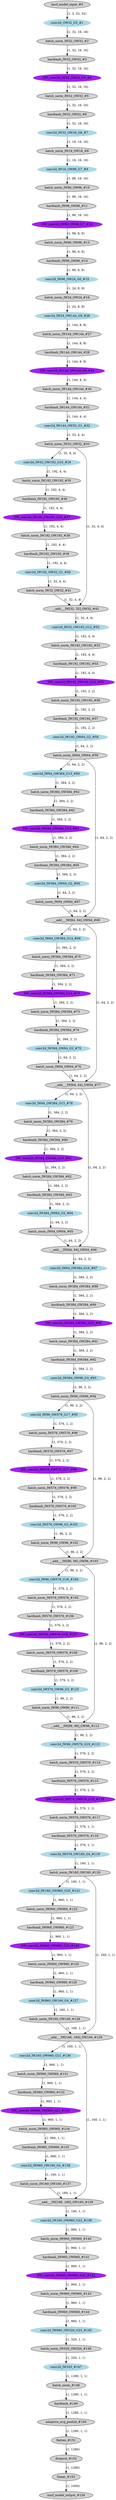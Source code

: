 strict digraph  {
"0 /nncf_model_input_0" [id=0, label="nncf_model_input_#0", style=filled, type=nncf_model_input];
"1 MobileNetV2/Sequential[features]/ConvBNActivation[0]/NNCFConv2d[0]/conv2d_0" [color=lightblue, id=1, label="conv2d_OW32_G5_#1", style=filled, type=conv2d];
"2 MobileNetV2/Sequential[features]/ConvBNActivation[0]/NNCFBatchNorm[1]/batch_norm_0" [id=2, label="batch_norm_IW32_OW32_#2", style=filled, type=batch_norm];
"3 MobileNetV2/Sequential[features]/ConvBNActivation[0]/ReLU6[2]/hardtanh_0" [id=3, label="hardtanh_IW32_OW32_#3", style=filled, type=hardtanh];
"4 MobileNetV2/Sequential[features]/InvertedResidual[1]/Sequential[conv]/ConvBNActivation[0]/NNCFConv2d[0]/conv2d_0" [color=purple, id=4, label="DW_conv2d_IW32_OW32_G5_#4", style=filled, type=conv2d];
"5 MobileNetV2/Sequential[features]/InvertedResidual[1]/Sequential[conv]/ConvBNActivation[0]/NNCFBatchNorm[1]/batch_norm_0" [id=5, label="batch_norm_IW32_OW32_#5", style=filled, type=batch_norm];
"6 MobileNetV2/Sequential[features]/InvertedResidual[1]/Sequential[conv]/ConvBNActivation[0]/ReLU6[2]/hardtanh_0" [id=6, label="hardtanh_IW32_OW32_#6", style=filled, type=hardtanh];
"7 MobileNetV2/Sequential[features]/InvertedResidual[1]/Sequential[conv]/NNCFConv2d[1]/conv2d_0" [color=lightblue, id=7, label="conv2d_IW32_OW16_G6_#7", style=filled, type=conv2d];
"8 MobileNetV2/Sequential[features]/InvertedResidual[1]/Sequential[conv]/NNCFBatchNorm[2]/batch_norm_0" [id=8, label="batch_norm_IW16_OW16_#8", style=filled, type=batch_norm];
"9 MobileNetV2/Sequential[features]/InvertedResidual[2]/Sequential[conv]/ConvBNActivation[0]/NNCFConv2d[0]/conv2d_0" [color=lightblue, id=9, label="conv2d_IW16_OW96_G7_#9", style=filled, type=conv2d];
"10 MobileNetV2/Sequential[features]/InvertedResidual[2]/Sequential[conv]/ConvBNActivation[0]/NNCFBatchNorm[1]/batch_norm_0" [id=10, label="batch_norm_IW96_OW96_#10", style=filled, type=batch_norm];
"11 MobileNetV2/Sequential[features]/InvertedResidual[2]/Sequential[conv]/ConvBNActivation[0]/ReLU6[2]/hardtanh_0" [id=11, label="hardtanh_IW96_OW96_#11", style=filled, type=hardtanh];
"12 MobileNetV2/Sequential[features]/InvertedResidual[2]/Sequential[conv]/ConvBNActivation[1]/NNCFConv2d[0]/conv2d_0" [color=purple, id=12, label="DW_conv2d_IW96_OW96_G7_#12", style=filled, type=conv2d];
"13 MobileNetV2/Sequential[features]/InvertedResidual[2]/Sequential[conv]/ConvBNActivation[1]/NNCFBatchNorm[1]/batch_norm_0" [id=13, label="batch_norm_IW96_OW96_#13", style=filled, type=batch_norm];
"14 MobileNetV2/Sequential[features]/InvertedResidual[2]/Sequential[conv]/ConvBNActivation[1]/ReLU6[2]/hardtanh_0" [id=14, label="hardtanh_IW96_OW96_#14", style=filled, type=hardtanh];
"15 MobileNetV2/Sequential[features]/InvertedResidual[2]/Sequential[conv]/NNCFConv2d[2]/conv2d_0" [color=lightblue, id=15, label="conv2d_IW96_OW24_G0_#15", style=filled, type=conv2d];
"16 MobileNetV2/Sequential[features]/InvertedResidual[2]/Sequential[conv]/NNCFBatchNorm[3]/batch_norm_0" [id=16, label="batch_norm_IW24_OW24_#16", style=filled, type=batch_norm];
"17 MobileNetV2/Sequential[features]/InvertedResidual[4]/Sequential[conv]/ConvBNActivation[0]/NNCFConv2d[0]/conv2d_0" [color=lightblue, id=17, label="conv2d_IW24_OW144_G9_#26", style=filled, type=conv2d];
"18 MobileNetV2/Sequential[features]/InvertedResidual[4]/Sequential[conv]/ConvBNActivation[0]/NNCFBatchNorm[1]/batch_norm_0" [id=18, label="batch_norm_IW144_OW144_#27", style=filled, type=batch_norm];
"19 MobileNetV2/Sequential[features]/InvertedResidual[4]/Sequential[conv]/ConvBNActivation[0]/ReLU6[2]/hardtanh_0" [id=19, label="hardtanh_IW144_OW144_#28", style=filled, type=hardtanh];
"20 MobileNetV2/Sequential[features]/InvertedResidual[4]/Sequential[conv]/ConvBNActivation[1]/NNCFConv2d[0]/conv2d_0" [color=purple, id=20, label="DW_conv2d_IW144_OW144_G9_#29", style=filled, type=conv2d];
"21 MobileNetV2/Sequential[features]/InvertedResidual[4]/Sequential[conv]/ConvBNActivation[1]/NNCFBatchNorm[1]/batch_norm_0" [id=21, label="batch_norm_IW144_OW144_#30", style=filled, type=batch_norm];
"22 MobileNetV2/Sequential[features]/InvertedResidual[4]/Sequential[conv]/ConvBNActivation[1]/ReLU6[2]/hardtanh_0" [id=22, label="hardtanh_IW144_OW144_#31", style=filled, type=hardtanh];
"23 MobileNetV2/Sequential[features]/InvertedResidual[4]/Sequential[conv]/NNCFConv2d[2]/conv2d_0" [color=lightblue, id=23, label="conv2d_IW144_OW32_G1_#32", style=filled, type=conv2d];
"24 MobileNetV2/Sequential[features]/InvertedResidual[4]/Sequential[conv]/NNCFBatchNorm[3]/batch_norm_0" [id=24, label="batch_norm_IW32_OW32_#33", style=filled, type=batch_norm];
"25 MobileNetV2/Sequential[features]/InvertedResidual[5]/Sequential[conv]/ConvBNActivation[0]/NNCFConv2d[0]/conv2d_0" [color=lightblue, id=25, label="conv2d_IW32_OW192_G10_#34", style=filled, type=conv2d];
"26 MobileNetV2/Sequential[features]/InvertedResidual[5]/Sequential[conv]/ConvBNActivation[0]/NNCFBatchNorm[1]/batch_norm_0" [id=26, label="batch_norm_IW192_OW192_#35", style=filled, type=batch_norm];
"27 MobileNetV2/Sequential[features]/InvertedResidual[5]/Sequential[conv]/ConvBNActivation[0]/ReLU6[2]/hardtanh_0" [id=27, label="hardtanh_IW192_OW192_#36", style=filled, type=hardtanh];
"28 MobileNetV2/Sequential[features]/InvertedResidual[5]/Sequential[conv]/ConvBNActivation[1]/NNCFConv2d[0]/conv2d_0" [color=purple, id=28, label="DW_conv2d_IW192_OW192_G10_#37", style=filled, type=conv2d];
"29 MobileNetV2/Sequential[features]/InvertedResidual[5]/Sequential[conv]/ConvBNActivation[1]/NNCFBatchNorm[1]/batch_norm_0" [id=29, label="batch_norm_IW192_OW192_#38", style=filled, type=batch_norm];
"30 MobileNetV2/Sequential[features]/InvertedResidual[5]/Sequential[conv]/ConvBNActivation[1]/ReLU6[2]/hardtanh_0" [id=30, label="hardtanh_IW192_OW192_#39", style=filled, type=hardtanh];
"31 MobileNetV2/Sequential[features]/InvertedResidual[5]/Sequential[conv]/NNCFConv2d[2]/conv2d_0" [color=lightblue, id=31, label="conv2d_IW192_OW32_G1_#40", style=filled, type=conv2d];
"32 MobileNetV2/Sequential[features]/InvertedResidual[5]/Sequential[conv]/NNCFBatchNorm[3]/batch_norm_0" [id=32, label="batch_norm_IW32_OW32_#41", style=filled, type=batch_norm];
"33 MobileNetV2/Sequential[features]/InvertedResidual[5]/__add___0" [id=33, label="__add___IW[32, 32]_OW32_#42", style=filled, type=__add__];
"34 MobileNetV2/Sequential[features]/InvertedResidual[7]/Sequential[conv]/ConvBNActivation[0]/NNCFConv2d[0]/conv2d_0" [color=lightblue, id=34, label="conv2d_IW32_OW192_G12_#52", style=filled, type=conv2d];
"35 MobileNetV2/Sequential[features]/InvertedResidual[7]/Sequential[conv]/ConvBNActivation[0]/NNCFBatchNorm[1]/batch_norm_0" [id=35, label="batch_norm_IW192_OW192_#53", style=filled, type=batch_norm];
"36 MobileNetV2/Sequential[features]/InvertedResidual[7]/Sequential[conv]/ConvBNActivation[0]/ReLU6[2]/hardtanh_0" [id=36, label="hardtanh_IW192_OW192_#54", style=filled, type=hardtanh];
"37 MobileNetV2/Sequential[features]/InvertedResidual[7]/Sequential[conv]/ConvBNActivation[1]/NNCFConv2d[0]/conv2d_0" [color=purple, id=37, label="DW_conv2d_IW192_OW192_G12_#55", style=filled, type=conv2d];
"38 MobileNetV2/Sequential[features]/InvertedResidual[7]/Sequential[conv]/ConvBNActivation[1]/NNCFBatchNorm[1]/batch_norm_0" [id=38, label="batch_norm_IW192_OW192_#56", style=filled, type=batch_norm];
"39 MobileNetV2/Sequential[features]/InvertedResidual[7]/Sequential[conv]/ConvBNActivation[1]/ReLU6[2]/hardtanh_0" [id=39, label="hardtanh_IW192_OW192_#57", style=filled, type=hardtanh];
"40 MobileNetV2/Sequential[features]/InvertedResidual[7]/Sequential[conv]/NNCFConv2d[2]/conv2d_0" [color=lightblue, id=40, label="conv2d_IW192_OW64_G2_#58", style=filled, type=conv2d];
"41 MobileNetV2/Sequential[features]/InvertedResidual[7]/Sequential[conv]/NNCFBatchNorm[3]/batch_norm_0" [id=41, label="batch_norm_IW64_OW64_#59", style=filled, type=batch_norm];
"42 MobileNetV2/Sequential[features]/InvertedResidual[8]/Sequential[conv]/ConvBNActivation[0]/NNCFConv2d[0]/conv2d_0" [color=lightblue, id=42, label="conv2d_IW64_OW384_G13_#60", style=filled, type=conv2d];
"43 MobileNetV2/Sequential[features]/InvertedResidual[8]/Sequential[conv]/ConvBNActivation[0]/NNCFBatchNorm[1]/batch_norm_0" [id=43, label="batch_norm_IW384_OW384_#61", style=filled, type=batch_norm];
"44 MobileNetV2/Sequential[features]/InvertedResidual[8]/Sequential[conv]/ConvBNActivation[0]/ReLU6[2]/hardtanh_0" [id=44, label="hardtanh_IW384_OW384_#62", style=filled, type=hardtanh];
"45 MobileNetV2/Sequential[features]/InvertedResidual[8]/Sequential[conv]/ConvBNActivation[1]/NNCFConv2d[0]/conv2d_0" [color=purple, id=45, label="DW_conv2d_IW384_OW384_G13_#63", style=filled, type=conv2d];
"46 MobileNetV2/Sequential[features]/InvertedResidual[8]/Sequential[conv]/ConvBNActivation[1]/NNCFBatchNorm[1]/batch_norm_0" [id=46, label="batch_norm_IW384_OW384_#64", style=filled, type=batch_norm];
"47 MobileNetV2/Sequential[features]/InvertedResidual[8]/Sequential[conv]/ConvBNActivation[1]/ReLU6[2]/hardtanh_0" [id=47, label="hardtanh_IW384_OW384_#65", style=filled, type=hardtanh];
"48 MobileNetV2/Sequential[features]/InvertedResidual[8]/Sequential[conv]/NNCFConv2d[2]/conv2d_0" [color=lightblue, id=48, label="conv2d_IW384_OW64_G2_#66", style=filled, type=conv2d];
"49 MobileNetV2/Sequential[features]/InvertedResidual[8]/Sequential[conv]/NNCFBatchNorm[3]/batch_norm_0" [id=49, label="batch_norm_IW64_OW64_#67", style=filled, type=batch_norm];
"50 MobileNetV2/Sequential[features]/InvertedResidual[8]/__add___0" [id=50, label="__add___IW[64, 64]_OW64_#68", style=filled, type=__add__];
"51 MobileNetV2/Sequential[features]/InvertedResidual[9]/Sequential[conv]/ConvBNActivation[0]/NNCFConv2d[0]/conv2d_0" [color=lightblue, id=51, label="conv2d_IW64_OW384_G14_#69", style=filled, type=conv2d];
"52 MobileNetV2/Sequential[features]/InvertedResidual[9]/Sequential[conv]/ConvBNActivation[0]/NNCFBatchNorm[1]/batch_norm_0" [id=52, label="batch_norm_IW384_OW384_#70", style=filled, type=batch_norm];
"53 MobileNetV2/Sequential[features]/InvertedResidual[9]/Sequential[conv]/ConvBNActivation[0]/ReLU6[2]/hardtanh_0" [id=53, label="hardtanh_IW384_OW384_#71", style=filled, type=hardtanh];
"54 MobileNetV2/Sequential[features]/InvertedResidual[9]/Sequential[conv]/ConvBNActivation[1]/NNCFConv2d[0]/conv2d_0" [color=purple, id=54, label="DW_conv2d_IW384_OW384_G14_#72", style=filled, type=conv2d];
"55 MobileNetV2/Sequential[features]/InvertedResidual[9]/Sequential[conv]/ConvBNActivation[1]/NNCFBatchNorm[1]/batch_norm_0" [id=55, label="batch_norm_IW384_OW384_#73", style=filled, type=batch_norm];
"56 MobileNetV2/Sequential[features]/InvertedResidual[9]/Sequential[conv]/ConvBNActivation[1]/ReLU6[2]/hardtanh_0" [id=56, label="hardtanh_IW384_OW384_#74", style=filled, type=hardtanh];
"57 MobileNetV2/Sequential[features]/InvertedResidual[9]/Sequential[conv]/NNCFConv2d[2]/conv2d_0" [color=lightblue, id=57, label="conv2d_IW384_OW64_G2_#75", style=filled, type=conv2d];
"58 MobileNetV2/Sequential[features]/InvertedResidual[9]/Sequential[conv]/NNCFBatchNorm[3]/batch_norm_0" [id=58, label="batch_norm_IW64_OW64_#76", style=filled, type=batch_norm];
"59 MobileNetV2/Sequential[features]/InvertedResidual[9]/__add___0" [id=59, label="__add___IW[64, 64]_OW64_#77", style=filled, type=__add__];
"60 MobileNetV2/Sequential[features]/InvertedResidual[10]/Sequential[conv]/ConvBNActivation[0]/NNCFConv2d[0]/conv2d_0" [color=lightblue, id=60, label="conv2d_IW64_OW384_G15_#78", style=filled, type=conv2d];
"61 MobileNetV2/Sequential[features]/InvertedResidual[10]/Sequential[conv]/ConvBNActivation[0]/NNCFBatchNorm[1]/batch_norm_0" [id=61, label="batch_norm_IW384_OW384_#79", style=filled, type=batch_norm];
"62 MobileNetV2/Sequential[features]/InvertedResidual[10]/Sequential[conv]/ConvBNActivation[0]/ReLU6[2]/hardtanh_0" [id=62, label="hardtanh_IW384_OW384_#80", style=filled, type=hardtanh];
"63 MobileNetV2/Sequential[features]/InvertedResidual[10]/Sequential[conv]/ConvBNActivation[1]/NNCFConv2d[0]/conv2d_0" [color=purple, id=63, label="DW_conv2d_IW384_OW384_G15_#81", style=filled, type=conv2d];
"64 MobileNetV2/Sequential[features]/InvertedResidual[10]/Sequential[conv]/ConvBNActivation[1]/NNCFBatchNorm[1]/batch_norm_0" [id=64, label="batch_norm_IW384_OW384_#82", style=filled, type=batch_norm];
"65 MobileNetV2/Sequential[features]/InvertedResidual[10]/Sequential[conv]/ConvBNActivation[1]/ReLU6[2]/hardtanh_0" [id=65, label="hardtanh_IW384_OW384_#83", style=filled, type=hardtanh];
"66 MobileNetV2/Sequential[features]/InvertedResidual[10]/Sequential[conv]/NNCFConv2d[2]/conv2d_0" [color=lightblue, id=66, label="conv2d_IW384_OW64_G2_#84", style=filled, type=conv2d];
"67 MobileNetV2/Sequential[features]/InvertedResidual[10]/Sequential[conv]/NNCFBatchNorm[3]/batch_norm_0" [id=67, label="batch_norm_IW64_OW64_#85", style=filled, type=batch_norm];
"68 MobileNetV2/Sequential[features]/InvertedResidual[10]/__add___0" [id=68, label="__add___IW[64, 64]_OW64_#86", style=filled, type=__add__];
"69 MobileNetV2/Sequential[features]/InvertedResidual[11]/Sequential[conv]/ConvBNActivation[0]/NNCFConv2d[0]/conv2d_0" [color=lightblue, id=69, label="conv2d_IW64_OW384_G16_#87", style=filled, type=conv2d];
"70 MobileNetV2/Sequential[features]/InvertedResidual[11]/Sequential[conv]/ConvBNActivation[0]/NNCFBatchNorm[1]/batch_norm_0" [id=70, label="batch_norm_IW384_OW384_#88", style=filled, type=batch_norm];
"71 MobileNetV2/Sequential[features]/InvertedResidual[11]/Sequential[conv]/ConvBNActivation[0]/ReLU6[2]/hardtanh_0" [id=71, label="hardtanh_IW384_OW384_#89", style=filled, type=hardtanh];
"72 MobileNetV2/Sequential[features]/InvertedResidual[11]/Sequential[conv]/ConvBNActivation[1]/NNCFConv2d[0]/conv2d_0" [color=purple, id=72, label="DW_conv2d_IW384_OW384_G16_#90", style=filled, type=conv2d];
"73 MobileNetV2/Sequential[features]/InvertedResidual[11]/Sequential[conv]/ConvBNActivation[1]/NNCFBatchNorm[1]/batch_norm_0" [id=73, label="batch_norm_IW384_OW384_#91", style=filled, type=batch_norm];
"74 MobileNetV2/Sequential[features]/InvertedResidual[11]/Sequential[conv]/ConvBNActivation[1]/ReLU6[2]/hardtanh_0" [id=74, label="hardtanh_IW384_OW384_#92", style=filled, type=hardtanh];
"75 MobileNetV2/Sequential[features]/InvertedResidual[11]/Sequential[conv]/NNCFConv2d[2]/conv2d_0" [color=lightblue, id=75, label="conv2d_IW384_OW96_G3_#93", style=filled, type=conv2d];
"76 MobileNetV2/Sequential[features]/InvertedResidual[11]/Sequential[conv]/NNCFBatchNorm[3]/batch_norm_0" [id=76, label="batch_norm_IW96_OW96_#94", style=filled, type=batch_norm];
"77 MobileNetV2/Sequential[features]/InvertedResidual[12]/Sequential[conv]/ConvBNActivation[0]/NNCFConv2d[0]/conv2d_0" [color=lightblue, id=77, label="conv2d_IW96_OW576_G17_#95", style=filled, type=conv2d];
"78 MobileNetV2/Sequential[features]/InvertedResidual[12]/Sequential[conv]/ConvBNActivation[0]/NNCFBatchNorm[1]/batch_norm_0" [id=78, label="batch_norm_IW576_OW576_#96", style=filled, type=batch_norm];
"79 MobileNetV2/Sequential[features]/InvertedResidual[12]/Sequential[conv]/ConvBNActivation[0]/ReLU6[2]/hardtanh_0" [id=79, label="hardtanh_IW576_OW576_#97", style=filled, type=hardtanh];
"80 MobileNetV2/Sequential[features]/InvertedResidual[12]/Sequential[conv]/ConvBNActivation[1]/NNCFConv2d[0]/conv2d_0" [color=purple, id=80, label="DW_conv2d_IW576_OW576_G17_#98", style=filled, type=conv2d];
"81 MobileNetV2/Sequential[features]/InvertedResidual[12]/Sequential[conv]/ConvBNActivation[1]/NNCFBatchNorm[1]/batch_norm_0" [id=81, label="batch_norm_IW576_OW576_#99", style=filled, type=batch_norm];
"82 MobileNetV2/Sequential[features]/InvertedResidual[12]/Sequential[conv]/ConvBNActivation[1]/ReLU6[2]/hardtanh_0" [id=82, label="hardtanh_IW576_OW576_#100", style=filled, type=hardtanh];
"83 MobileNetV2/Sequential[features]/InvertedResidual[12]/Sequential[conv]/NNCFConv2d[2]/conv2d_0" [color=lightblue, id=83, label="conv2d_IW576_OW96_G3_#101", style=filled, type=conv2d];
"84 MobileNetV2/Sequential[features]/InvertedResidual[12]/Sequential[conv]/NNCFBatchNorm[3]/batch_norm_0" [id=84, label="batch_norm_IW96_OW96_#102", style=filled, type=batch_norm];
"85 MobileNetV2/Sequential[features]/InvertedResidual[12]/__add___0" [id=85, label="__add___IW[96, 96]_OW96_#103", style=filled, type=__add__];
"86 MobileNetV2/Sequential[features]/InvertedResidual[13]/Sequential[conv]/ConvBNActivation[0]/NNCFConv2d[0]/conv2d_0" [color=lightblue, id=86, label="conv2d_IW96_OW576_G18_#104", style=filled, type=conv2d];
"87 MobileNetV2/Sequential[features]/InvertedResidual[13]/Sequential[conv]/ConvBNActivation[0]/NNCFBatchNorm[1]/batch_norm_0" [id=87, label="batch_norm_IW576_OW576_#105", style=filled, type=batch_norm];
"88 MobileNetV2/Sequential[features]/InvertedResidual[13]/Sequential[conv]/ConvBNActivation[0]/ReLU6[2]/hardtanh_0" [id=88, label="hardtanh_IW576_OW576_#106", style=filled, type=hardtanh];
"89 MobileNetV2/Sequential[features]/InvertedResidual[13]/Sequential[conv]/ConvBNActivation[1]/NNCFConv2d[0]/conv2d_0" [color=purple, id=89, label="DW_conv2d_IW576_OW576_G18_#107", style=filled, type=conv2d];
"90 MobileNetV2/Sequential[features]/InvertedResidual[13]/Sequential[conv]/ConvBNActivation[1]/NNCFBatchNorm[1]/batch_norm_0" [id=90, label="batch_norm_IW576_OW576_#108", style=filled, type=batch_norm];
"91 MobileNetV2/Sequential[features]/InvertedResidual[13]/Sequential[conv]/ConvBNActivation[1]/ReLU6[2]/hardtanh_0" [id=91, label="hardtanh_IW576_OW576_#109", style=filled, type=hardtanh];
"92 MobileNetV2/Sequential[features]/InvertedResidual[13]/Sequential[conv]/NNCFConv2d[2]/conv2d_0" [color=lightblue, id=92, label="conv2d_IW576_OW96_G3_#110", style=filled, type=conv2d];
"93 MobileNetV2/Sequential[features]/InvertedResidual[13]/Sequential[conv]/NNCFBatchNorm[3]/batch_norm_0" [id=93, label="batch_norm_IW96_OW96_#111", style=filled, type=batch_norm];
"94 MobileNetV2/Sequential[features]/InvertedResidual[13]/__add___0" [id=94, label="__add___IW[96, 96]_OW96_#112", style=filled, type=__add__];
"95 MobileNetV2/Sequential[features]/InvertedResidual[14]/Sequential[conv]/ConvBNActivation[0]/NNCFConv2d[0]/conv2d_0" [color=lightblue, id=95, label="conv2d_IW96_OW576_G19_#113", style=filled, type=conv2d];
"96 MobileNetV2/Sequential[features]/InvertedResidual[14]/Sequential[conv]/ConvBNActivation[0]/NNCFBatchNorm[1]/batch_norm_0" [id=96, label="batch_norm_IW576_OW576_#114", style=filled, type=batch_norm];
"97 MobileNetV2/Sequential[features]/InvertedResidual[14]/Sequential[conv]/ConvBNActivation[0]/ReLU6[2]/hardtanh_0" [id=97, label="hardtanh_IW576_OW576_#115", style=filled, type=hardtanh];
"98 MobileNetV2/Sequential[features]/InvertedResidual[14]/Sequential[conv]/ConvBNActivation[1]/NNCFConv2d[0]/conv2d_0" [color=purple, id=98, label="DW_conv2d_IW576_OW576_G19_#116", style=filled, type=conv2d];
"99 MobileNetV2/Sequential[features]/InvertedResidual[14]/Sequential[conv]/ConvBNActivation[1]/NNCFBatchNorm[1]/batch_norm_0" [id=99, label="batch_norm_IW576_OW576_#117", style=filled, type=batch_norm];
"100 MobileNetV2/Sequential[features]/InvertedResidual[14]/Sequential[conv]/ConvBNActivation[1]/ReLU6[2]/hardtanh_0" [id=100, label="hardtanh_IW576_OW576_#118", style=filled, type=hardtanh];
"101 MobileNetV2/Sequential[features]/InvertedResidual[14]/Sequential[conv]/NNCFConv2d[2]/conv2d_0" [color=lightblue, id=101, label="conv2d_IW576_OW160_G4_#119", style=filled, type=conv2d];
"102 MobileNetV2/Sequential[features]/InvertedResidual[14]/Sequential[conv]/NNCFBatchNorm[3]/batch_norm_0" [id=102, label="batch_norm_IW160_OW160_#120", style=filled, type=batch_norm];
"103 MobileNetV2/Sequential[features]/InvertedResidual[15]/Sequential[conv]/ConvBNActivation[0]/NNCFConv2d[0]/conv2d_0" [color=lightblue, id=103, label="conv2d_IW160_OW960_G20_#121", style=filled, type=conv2d];
"104 MobileNetV2/Sequential[features]/InvertedResidual[15]/Sequential[conv]/ConvBNActivation[0]/NNCFBatchNorm[1]/batch_norm_0" [id=104, label="batch_norm_IW960_OW960_#122", style=filled, type=batch_norm];
"105 MobileNetV2/Sequential[features]/InvertedResidual[15]/Sequential[conv]/ConvBNActivation[0]/ReLU6[2]/hardtanh_0" [id=105, label="hardtanh_IW960_OW960_#123", style=filled, type=hardtanh];
"106 MobileNetV2/Sequential[features]/InvertedResidual[15]/Sequential[conv]/ConvBNActivation[1]/NNCFConv2d[0]/conv2d_0" [color=purple, id=106, label="DW_conv2d_IW960_OW960_G20_#124", style=filled, type=conv2d];
"107 MobileNetV2/Sequential[features]/InvertedResidual[15]/Sequential[conv]/ConvBNActivation[1]/NNCFBatchNorm[1]/batch_norm_0" [id=107, label="batch_norm_IW960_OW960_#125", style=filled, type=batch_norm];
"108 MobileNetV2/Sequential[features]/InvertedResidual[15]/Sequential[conv]/ConvBNActivation[1]/ReLU6[2]/hardtanh_0" [id=108, label="hardtanh_IW960_OW960_#126", style=filled, type=hardtanh];
"109 MobileNetV2/Sequential[features]/InvertedResidual[15]/Sequential[conv]/NNCFConv2d[2]/conv2d_0" [color=lightblue, id=109, label="conv2d_IW960_OW160_G4_#127", style=filled, type=conv2d];
"110 MobileNetV2/Sequential[features]/InvertedResidual[15]/Sequential[conv]/NNCFBatchNorm[3]/batch_norm_0" [id=110, label="batch_norm_IW160_OW160_#128", style=filled, type=batch_norm];
"111 MobileNetV2/Sequential[features]/InvertedResidual[15]/__add___0" [id=111, label="__add___IW[160, 160]_OW160_#129", style=filled, type=__add__];
"112 MobileNetV2/Sequential[features]/InvertedResidual[16]/Sequential[conv]/ConvBNActivation[0]/NNCFConv2d[0]/conv2d_0" [color=lightblue, id=112, label="conv2d_IW160_OW960_G21_#130", style=filled, type=conv2d];
"113 MobileNetV2/Sequential[features]/InvertedResidual[16]/Sequential[conv]/ConvBNActivation[0]/NNCFBatchNorm[1]/batch_norm_0" [id=113, label="batch_norm_IW960_OW960_#131", style=filled, type=batch_norm];
"114 MobileNetV2/Sequential[features]/InvertedResidual[16]/Sequential[conv]/ConvBNActivation[0]/ReLU6[2]/hardtanh_0" [id=114, label="hardtanh_IW960_OW960_#132", style=filled, type=hardtanh];
"115 MobileNetV2/Sequential[features]/InvertedResidual[16]/Sequential[conv]/ConvBNActivation[1]/NNCFConv2d[0]/conv2d_0" [color=purple, id=115, label="DW_conv2d_IW960_OW960_G21_#133", style=filled, type=conv2d];
"116 MobileNetV2/Sequential[features]/InvertedResidual[16]/Sequential[conv]/ConvBNActivation[1]/NNCFBatchNorm[1]/batch_norm_0" [id=116, label="batch_norm_IW960_OW960_#134", style=filled, type=batch_norm];
"117 MobileNetV2/Sequential[features]/InvertedResidual[16]/Sequential[conv]/ConvBNActivation[1]/ReLU6[2]/hardtanh_0" [id=117, label="hardtanh_IW960_OW960_#135", style=filled, type=hardtanh];
"118 MobileNetV2/Sequential[features]/InvertedResidual[16]/Sequential[conv]/NNCFConv2d[2]/conv2d_0" [color=lightblue, id=118, label="conv2d_IW960_OW160_G4_#136", style=filled, type=conv2d];
"119 MobileNetV2/Sequential[features]/InvertedResidual[16]/Sequential[conv]/NNCFBatchNorm[3]/batch_norm_0" [id=119, label="batch_norm_IW160_OW160_#137", style=filled, type=batch_norm];
"120 MobileNetV2/Sequential[features]/InvertedResidual[16]/__add___0" [id=120, label="__add___IW[160, 160]_OW160_#138", style=filled, type=__add__];
"121 MobileNetV2/Sequential[features]/InvertedResidual[17]/Sequential[conv]/ConvBNActivation[0]/NNCFConv2d[0]/conv2d_0" [color=lightblue, id=121, label="conv2d_IW160_OW960_G22_#139", style=filled, type=conv2d];
"122 MobileNetV2/Sequential[features]/InvertedResidual[17]/Sequential[conv]/ConvBNActivation[0]/NNCFBatchNorm[1]/batch_norm_0" [id=122, label="batch_norm_IW960_OW960_#140", style=filled, type=batch_norm];
"123 MobileNetV2/Sequential[features]/InvertedResidual[17]/Sequential[conv]/ConvBNActivation[0]/ReLU6[2]/hardtanh_0" [id=123, label="hardtanh_IW960_OW960_#141", style=filled, type=hardtanh];
"124 MobileNetV2/Sequential[features]/InvertedResidual[17]/Sequential[conv]/ConvBNActivation[1]/NNCFConv2d[0]/conv2d_0" [color=purple, id=124, label="DW_conv2d_IW960_OW960_G22_#142", style=filled, type=conv2d];
"125 MobileNetV2/Sequential[features]/InvertedResidual[17]/Sequential[conv]/ConvBNActivation[1]/NNCFBatchNorm[1]/batch_norm_0" [id=125, label="batch_norm_IW960_OW960_#143", style=filled, type=batch_norm];
"126 MobileNetV2/Sequential[features]/InvertedResidual[17]/Sequential[conv]/ConvBNActivation[1]/ReLU6[2]/hardtanh_0" [id=126, label="hardtanh_IW960_OW960_#144", style=filled, type=hardtanh];
"127 MobileNetV2/Sequential[features]/InvertedResidual[17]/Sequential[conv]/NNCFConv2d[2]/conv2d_0" [color=lightblue, id=127, label="conv2d_IW960_OW320_G23_#145", style=filled, type=conv2d];
"128 MobileNetV2/Sequential[features]/InvertedResidual[17]/Sequential[conv]/NNCFBatchNorm[3]/batch_norm_0" [id=128, label="batch_norm_IW320_OW320_#146", style=filled, type=batch_norm];
"129 MobileNetV2/Sequential[features]/ConvBNActivation[18]/NNCFConv2d[0]/conv2d_0" [color=lightblue, id=129, label="conv2d_IW320_#147", style=filled, type=conv2d];
"130 MobileNetV2/Sequential[features]/ConvBNActivation[18]/NNCFBatchNorm[1]/batch_norm_0" [id=130, label="batch_norm_#148", style=filled, type=batch_norm];
"131 MobileNetV2/Sequential[features]/ConvBNActivation[18]/ReLU6[2]/hardtanh_0" [id=131, label="hardtanh_#149", style=filled, type=hardtanh];
"132 MobileNetV2/adaptive_avg_pool2d_0" [id=132, label="adaptive_avg_pool2d_#150", style=filled, type=adaptive_avg_pool2d];
"133 MobileNetV2/flatten_0" [id=133, label="flatten_#151", style=filled, type=flatten];
"134 MobileNetV2/Sequential[classifier]/Dropout[0]/dropout_0" [id=134, label="dropout_#152", style=filled, type=dropout];
"135 MobileNetV2/Sequential[classifier]/NNCFLinear[1]/linear_0" [id=135, label="linear_#153", style=filled, type=linear];
"136 /nncf_model_output_0" [id=136, label="nncf_model_output_#154", style=filled, type=nncf_model_output];
"0 /nncf_model_input_0" -> "1 MobileNetV2/Sequential[features]/ConvBNActivation[0]/NNCFConv2d[0]/conv2d_0"  [label="(1, 3, 32, 32)", style=solid];
"1 MobileNetV2/Sequential[features]/ConvBNActivation[0]/NNCFConv2d[0]/conv2d_0" -> "2 MobileNetV2/Sequential[features]/ConvBNActivation[0]/NNCFBatchNorm[1]/batch_norm_0"  [label="(1, 32, 16, 16)", style=solid];
"2 MobileNetV2/Sequential[features]/ConvBNActivation[0]/NNCFBatchNorm[1]/batch_norm_0" -> "3 MobileNetV2/Sequential[features]/ConvBNActivation[0]/ReLU6[2]/hardtanh_0"  [label="(1, 32, 16, 16)", style=solid];
"3 MobileNetV2/Sequential[features]/ConvBNActivation[0]/ReLU6[2]/hardtanh_0" -> "4 MobileNetV2/Sequential[features]/InvertedResidual[1]/Sequential[conv]/ConvBNActivation[0]/NNCFConv2d[0]/conv2d_0"  [label="(1, 32, 16, 16)", style=solid];
"4 MobileNetV2/Sequential[features]/InvertedResidual[1]/Sequential[conv]/ConvBNActivation[0]/NNCFConv2d[0]/conv2d_0" -> "5 MobileNetV2/Sequential[features]/InvertedResidual[1]/Sequential[conv]/ConvBNActivation[0]/NNCFBatchNorm[1]/batch_norm_0"  [label="(1, 32, 16, 16)", style=solid];
"5 MobileNetV2/Sequential[features]/InvertedResidual[1]/Sequential[conv]/ConvBNActivation[0]/NNCFBatchNorm[1]/batch_norm_0" -> "6 MobileNetV2/Sequential[features]/InvertedResidual[1]/Sequential[conv]/ConvBNActivation[0]/ReLU6[2]/hardtanh_0"  [label="(1, 32, 16, 16)", style=solid];
"6 MobileNetV2/Sequential[features]/InvertedResidual[1]/Sequential[conv]/ConvBNActivation[0]/ReLU6[2]/hardtanh_0" -> "7 MobileNetV2/Sequential[features]/InvertedResidual[1]/Sequential[conv]/NNCFConv2d[1]/conv2d_0"  [label="(1, 32, 16, 16)", style=solid];
"7 MobileNetV2/Sequential[features]/InvertedResidual[1]/Sequential[conv]/NNCFConv2d[1]/conv2d_0" -> "8 MobileNetV2/Sequential[features]/InvertedResidual[1]/Sequential[conv]/NNCFBatchNorm[2]/batch_norm_0"  [label="(1, 16, 16, 16)", style=solid];
"8 MobileNetV2/Sequential[features]/InvertedResidual[1]/Sequential[conv]/NNCFBatchNorm[2]/batch_norm_0" -> "9 MobileNetV2/Sequential[features]/InvertedResidual[2]/Sequential[conv]/ConvBNActivation[0]/NNCFConv2d[0]/conv2d_0"  [label="(1, 16, 16, 16)", style=solid];
"9 MobileNetV2/Sequential[features]/InvertedResidual[2]/Sequential[conv]/ConvBNActivation[0]/NNCFConv2d[0]/conv2d_0" -> "10 MobileNetV2/Sequential[features]/InvertedResidual[2]/Sequential[conv]/ConvBNActivation[0]/NNCFBatchNorm[1]/batch_norm_0"  [label="(1, 96, 16, 16)", style=solid];
"10 MobileNetV2/Sequential[features]/InvertedResidual[2]/Sequential[conv]/ConvBNActivation[0]/NNCFBatchNorm[1]/batch_norm_0" -> "11 MobileNetV2/Sequential[features]/InvertedResidual[2]/Sequential[conv]/ConvBNActivation[0]/ReLU6[2]/hardtanh_0"  [label="(1, 96, 16, 16)", style=solid];
"11 MobileNetV2/Sequential[features]/InvertedResidual[2]/Sequential[conv]/ConvBNActivation[0]/ReLU6[2]/hardtanh_0" -> "12 MobileNetV2/Sequential[features]/InvertedResidual[2]/Sequential[conv]/ConvBNActivation[1]/NNCFConv2d[0]/conv2d_0"  [label="(1, 96, 16, 16)", style=solid];
"12 MobileNetV2/Sequential[features]/InvertedResidual[2]/Sequential[conv]/ConvBNActivation[1]/NNCFConv2d[0]/conv2d_0" -> "13 MobileNetV2/Sequential[features]/InvertedResidual[2]/Sequential[conv]/ConvBNActivation[1]/NNCFBatchNorm[1]/batch_norm_0"  [label="(1, 96, 8, 8)", style=solid];
"13 MobileNetV2/Sequential[features]/InvertedResidual[2]/Sequential[conv]/ConvBNActivation[1]/NNCFBatchNorm[1]/batch_norm_0" -> "14 MobileNetV2/Sequential[features]/InvertedResidual[2]/Sequential[conv]/ConvBNActivation[1]/ReLU6[2]/hardtanh_0"  [label="(1, 96, 8, 8)", style=solid];
"14 MobileNetV2/Sequential[features]/InvertedResidual[2]/Sequential[conv]/ConvBNActivation[1]/ReLU6[2]/hardtanh_0" -> "15 MobileNetV2/Sequential[features]/InvertedResidual[2]/Sequential[conv]/NNCFConv2d[2]/conv2d_0"  [label="(1, 96, 8, 8)", style=solid];
"15 MobileNetV2/Sequential[features]/InvertedResidual[2]/Sequential[conv]/NNCFConv2d[2]/conv2d_0" -> "16 MobileNetV2/Sequential[features]/InvertedResidual[2]/Sequential[conv]/NNCFBatchNorm[3]/batch_norm_0"  [label="(1, 24, 8, 8)", style=solid];
"16 MobileNetV2/Sequential[features]/InvertedResidual[2]/Sequential[conv]/NNCFBatchNorm[3]/batch_norm_0" -> "17 MobileNetV2/Sequential[features]/InvertedResidual[4]/Sequential[conv]/ConvBNActivation[0]/NNCFConv2d[0]/conv2d_0"  [label="(1, 24, 8, 8)", style=solid];
"17 MobileNetV2/Sequential[features]/InvertedResidual[4]/Sequential[conv]/ConvBNActivation[0]/NNCFConv2d[0]/conv2d_0" -> "18 MobileNetV2/Sequential[features]/InvertedResidual[4]/Sequential[conv]/ConvBNActivation[0]/NNCFBatchNorm[1]/batch_norm_0"  [label="(1, 144, 8, 8)", style=solid];
"18 MobileNetV2/Sequential[features]/InvertedResidual[4]/Sequential[conv]/ConvBNActivation[0]/NNCFBatchNorm[1]/batch_norm_0" -> "19 MobileNetV2/Sequential[features]/InvertedResidual[4]/Sequential[conv]/ConvBNActivation[0]/ReLU6[2]/hardtanh_0"  [label="(1, 144, 8, 8)", style=solid];
"19 MobileNetV2/Sequential[features]/InvertedResidual[4]/Sequential[conv]/ConvBNActivation[0]/ReLU6[2]/hardtanh_0" -> "20 MobileNetV2/Sequential[features]/InvertedResidual[4]/Sequential[conv]/ConvBNActivation[1]/NNCFConv2d[0]/conv2d_0"  [label="(1, 144, 8, 8)", style=solid];
"20 MobileNetV2/Sequential[features]/InvertedResidual[4]/Sequential[conv]/ConvBNActivation[1]/NNCFConv2d[0]/conv2d_0" -> "21 MobileNetV2/Sequential[features]/InvertedResidual[4]/Sequential[conv]/ConvBNActivation[1]/NNCFBatchNorm[1]/batch_norm_0"  [label="(1, 144, 4, 4)", style=solid];
"21 MobileNetV2/Sequential[features]/InvertedResidual[4]/Sequential[conv]/ConvBNActivation[1]/NNCFBatchNorm[1]/batch_norm_0" -> "22 MobileNetV2/Sequential[features]/InvertedResidual[4]/Sequential[conv]/ConvBNActivation[1]/ReLU6[2]/hardtanh_0"  [label="(1, 144, 4, 4)", style=solid];
"22 MobileNetV2/Sequential[features]/InvertedResidual[4]/Sequential[conv]/ConvBNActivation[1]/ReLU6[2]/hardtanh_0" -> "23 MobileNetV2/Sequential[features]/InvertedResidual[4]/Sequential[conv]/NNCFConv2d[2]/conv2d_0"  [label="(1, 144, 4, 4)", style=solid];
"23 MobileNetV2/Sequential[features]/InvertedResidual[4]/Sequential[conv]/NNCFConv2d[2]/conv2d_0" -> "24 MobileNetV2/Sequential[features]/InvertedResidual[4]/Sequential[conv]/NNCFBatchNorm[3]/batch_norm_0"  [label="(1, 32, 4, 4)", style=solid];
"24 MobileNetV2/Sequential[features]/InvertedResidual[4]/Sequential[conv]/NNCFBatchNorm[3]/batch_norm_0" -> "25 MobileNetV2/Sequential[features]/InvertedResidual[5]/Sequential[conv]/ConvBNActivation[0]/NNCFConv2d[0]/conv2d_0"  [label="(1, 32, 4, 4)", style=solid];
"24 MobileNetV2/Sequential[features]/InvertedResidual[4]/Sequential[conv]/NNCFBatchNorm[3]/batch_norm_0" -> "33 MobileNetV2/Sequential[features]/InvertedResidual[5]/__add___0"  [label="(1, 32, 4, 4)", style=solid];
"25 MobileNetV2/Sequential[features]/InvertedResidual[5]/Sequential[conv]/ConvBNActivation[0]/NNCFConv2d[0]/conv2d_0" -> "26 MobileNetV2/Sequential[features]/InvertedResidual[5]/Sequential[conv]/ConvBNActivation[0]/NNCFBatchNorm[1]/batch_norm_0"  [label="(1, 192, 4, 4)", style=solid];
"26 MobileNetV2/Sequential[features]/InvertedResidual[5]/Sequential[conv]/ConvBNActivation[0]/NNCFBatchNorm[1]/batch_norm_0" -> "27 MobileNetV2/Sequential[features]/InvertedResidual[5]/Sequential[conv]/ConvBNActivation[0]/ReLU6[2]/hardtanh_0"  [label="(1, 192, 4, 4)", style=solid];
"27 MobileNetV2/Sequential[features]/InvertedResidual[5]/Sequential[conv]/ConvBNActivation[0]/ReLU6[2]/hardtanh_0" -> "28 MobileNetV2/Sequential[features]/InvertedResidual[5]/Sequential[conv]/ConvBNActivation[1]/NNCFConv2d[0]/conv2d_0"  [label="(1, 192, 4, 4)", style=solid];
"28 MobileNetV2/Sequential[features]/InvertedResidual[5]/Sequential[conv]/ConvBNActivation[1]/NNCFConv2d[0]/conv2d_0" -> "29 MobileNetV2/Sequential[features]/InvertedResidual[5]/Sequential[conv]/ConvBNActivation[1]/NNCFBatchNorm[1]/batch_norm_0"  [label="(1, 192, 4, 4)", style=solid];
"29 MobileNetV2/Sequential[features]/InvertedResidual[5]/Sequential[conv]/ConvBNActivation[1]/NNCFBatchNorm[1]/batch_norm_0" -> "30 MobileNetV2/Sequential[features]/InvertedResidual[5]/Sequential[conv]/ConvBNActivation[1]/ReLU6[2]/hardtanh_0"  [label="(1, 192, 4, 4)", style=solid];
"30 MobileNetV2/Sequential[features]/InvertedResidual[5]/Sequential[conv]/ConvBNActivation[1]/ReLU6[2]/hardtanh_0" -> "31 MobileNetV2/Sequential[features]/InvertedResidual[5]/Sequential[conv]/NNCFConv2d[2]/conv2d_0"  [label="(1, 192, 4, 4)", style=solid];
"31 MobileNetV2/Sequential[features]/InvertedResidual[5]/Sequential[conv]/NNCFConv2d[2]/conv2d_0" -> "32 MobileNetV2/Sequential[features]/InvertedResidual[5]/Sequential[conv]/NNCFBatchNorm[3]/batch_norm_0"  [label="(1, 32, 4, 4)", style=solid];
"32 MobileNetV2/Sequential[features]/InvertedResidual[5]/Sequential[conv]/NNCFBatchNorm[3]/batch_norm_0" -> "33 MobileNetV2/Sequential[features]/InvertedResidual[5]/__add___0"  [label="(1, 32, 4, 4)", style=solid];
"33 MobileNetV2/Sequential[features]/InvertedResidual[5]/__add___0" -> "34 MobileNetV2/Sequential[features]/InvertedResidual[7]/Sequential[conv]/ConvBNActivation[0]/NNCFConv2d[0]/conv2d_0"  [label="(1, 32, 4, 4)", style=solid];
"34 MobileNetV2/Sequential[features]/InvertedResidual[7]/Sequential[conv]/ConvBNActivation[0]/NNCFConv2d[0]/conv2d_0" -> "35 MobileNetV2/Sequential[features]/InvertedResidual[7]/Sequential[conv]/ConvBNActivation[0]/NNCFBatchNorm[1]/batch_norm_0"  [label="(1, 192, 4, 4)", style=solid];
"35 MobileNetV2/Sequential[features]/InvertedResidual[7]/Sequential[conv]/ConvBNActivation[0]/NNCFBatchNorm[1]/batch_norm_0" -> "36 MobileNetV2/Sequential[features]/InvertedResidual[7]/Sequential[conv]/ConvBNActivation[0]/ReLU6[2]/hardtanh_0"  [label="(1, 192, 4, 4)", style=solid];
"36 MobileNetV2/Sequential[features]/InvertedResidual[7]/Sequential[conv]/ConvBNActivation[0]/ReLU6[2]/hardtanh_0" -> "37 MobileNetV2/Sequential[features]/InvertedResidual[7]/Sequential[conv]/ConvBNActivation[1]/NNCFConv2d[0]/conv2d_0"  [label="(1, 192, 4, 4)", style=solid];
"37 MobileNetV2/Sequential[features]/InvertedResidual[7]/Sequential[conv]/ConvBNActivation[1]/NNCFConv2d[0]/conv2d_0" -> "38 MobileNetV2/Sequential[features]/InvertedResidual[7]/Sequential[conv]/ConvBNActivation[1]/NNCFBatchNorm[1]/batch_norm_0"  [label="(1, 192, 2, 2)", style=solid];
"38 MobileNetV2/Sequential[features]/InvertedResidual[7]/Sequential[conv]/ConvBNActivation[1]/NNCFBatchNorm[1]/batch_norm_0" -> "39 MobileNetV2/Sequential[features]/InvertedResidual[7]/Sequential[conv]/ConvBNActivation[1]/ReLU6[2]/hardtanh_0"  [label="(1, 192, 2, 2)", style=solid];
"39 MobileNetV2/Sequential[features]/InvertedResidual[7]/Sequential[conv]/ConvBNActivation[1]/ReLU6[2]/hardtanh_0" -> "40 MobileNetV2/Sequential[features]/InvertedResidual[7]/Sequential[conv]/NNCFConv2d[2]/conv2d_0"  [label="(1, 192, 2, 2)", style=solid];
"40 MobileNetV2/Sequential[features]/InvertedResidual[7]/Sequential[conv]/NNCFConv2d[2]/conv2d_0" -> "41 MobileNetV2/Sequential[features]/InvertedResidual[7]/Sequential[conv]/NNCFBatchNorm[3]/batch_norm_0"  [label="(1, 64, 2, 2)", style=solid];
"41 MobileNetV2/Sequential[features]/InvertedResidual[7]/Sequential[conv]/NNCFBatchNorm[3]/batch_norm_0" -> "42 MobileNetV2/Sequential[features]/InvertedResidual[8]/Sequential[conv]/ConvBNActivation[0]/NNCFConv2d[0]/conv2d_0"  [label="(1, 64, 2, 2)", style=solid];
"41 MobileNetV2/Sequential[features]/InvertedResidual[7]/Sequential[conv]/NNCFBatchNorm[3]/batch_norm_0" -> "50 MobileNetV2/Sequential[features]/InvertedResidual[8]/__add___0"  [label="(1, 64, 2, 2)", style=solid];
"42 MobileNetV2/Sequential[features]/InvertedResidual[8]/Sequential[conv]/ConvBNActivation[0]/NNCFConv2d[0]/conv2d_0" -> "43 MobileNetV2/Sequential[features]/InvertedResidual[8]/Sequential[conv]/ConvBNActivation[0]/NNCFBatchNorm[1]/batch_norm_0"  [label="(1, 384, 2, 2)", style=solid];
"43 MobileNetV2/Sequential[features]/InvertedResidual[8]/Sequential[conv]/ConvBNActivation[0]/NNCFBatchNorm[1]/batch_norm_0" -> "44 MobileNetV2/Sequential[features]/InvertedResidual[8]/Sequential[conv]/ConvBNActivation[0]/ReLU6[2]/hardtanh_0"  [label="(1, 384, 2, 2)", style=solid];
"44 MobileNetV2/Sequential[features]/InvertedResidual[8]/Sequential[conv]/ConvBNActivation[0]/ReLU6[2]/hardtanh_0" -> "45 MobileNetV2/Sequential[features]/InvertedResidual[8]/Sequential[conv]/ConvBNActivation[1]/NNCFConv2d[0]/conv2d_0"  [label="(1, 384, 2, 2)", style=solid];
"45 MobileNetV2/Sequential[features]/InvertedResidual[8]/Sequential[conv]/ConvBNActivation[1]/NNCFConv2d[0]/conv2d_0" -> "46 MobileNetV2/Sequential[features]/InvertedResidual[8]/Sequential[conv]/ConvBNActivation[1]/NNCFBatchNorm[1]/batch_norm_0"  [label="(1, 384, 2, 2)", style=solid];
"46 MobileNetV2/Sequential[features]/InvertedResidual[8]/Sequential[conv]/ConvBNActivation[1]/NNCFBatchNorm[1]/batch_norm_0" -> "47 MobileNetV2/Sequential[features]/InvertedResidual[8]/Sequential[conv]/ConvBNActivation[1]/ReLU6[2]/hardtanh_0"  [label="(1, 384, 2, 2)", style=solid];
"47 MobileNetV2/Sequential[features]/InvertedResidual[8]/Sequential[conv]/ConvBNActivation[1]/ReLU6[2]/hardtanh_0" -> "48 MobileNetV2/Sequential[features]/InvertedResidual[8]/Sequential[conv]/NNCFConv2d[2]/conv2d_0"  [label="(1, 384, 2, 2)", style=solid];
"48 MobileNetV2/Sequential[features]/InvertedResidual[8]/Sequential[conv]/NNCFConv2d[2]/conv2d_0" -> "49 MobileNetV2/Sequential[features]/InvertedResidual[8]/Sequential[conv]/NNCFBatchNorm[3]/batch_norm_0"  [label="(1, 64, 2, 2)", style=solid];
"49 MobileNetV2/Sequential[features]/InvertedResidual[8]/Sequential[conv]/NNCFBatchNorm[3]/batch_norm_0" -> "50 MobileNetV2/Sequential[features]/InvertedResidual[8]/__add___0"  [label="(1, 64, 2, 2)", style=solid];
"50 MobileNetV2/Sequential[features]/InvertedResidual[8]/__add___0" -> "51 MobileNetV2/Sequential[features]/InvertedResidual[9]/Sequential[conv]/ConvBNActivation[0]/NNCFConv2d[0]/conv2d_0"  [label="(1, 64, 2, 2)", style=solid];
"50 MobileNetV2/Sequential[features]/InvertedResidual[8]/__add___0" -> "59 MobileNetV2/Sequential[features]/InvertedResidual[9]/__add___0"  [label="(1, 64, 2, 2)", style=solid];
"51 MobileNetV2/Sequential[features]/InvertedResidual[9]/Sequential[conv]/ConvBNActivation[0]/NNCFConv2d[0]/conv2d_0" -> "52 MobileNetV2/Sequential[features]/InvertedResidual[9]/Sequential[conv]/ConvBNActivation[0]/NNCFBatchNorm[1]/batch_norm_0"  [label="(1, 384, 2, 2)", style=solid];
"52 MobileNetV2/Sequential[features]/InvertedResidual[9]/Sequential[conv]/ConvBNActivation[0]/NNCFBatchNorm[1]/batch_norm_0" -> "53 MobileNetV2/Sequential[features]/InvertedResidual[9]/Sequential[conv]/ConvBNActivation[0]/ReLU6[2]/hardtanh_0"  [label="(1, 384, 2, 2)", style=solid];
"53 MobileNetV2/Sequential[features]/InvertedResidual[9]/Sequential[conv]/ConvBNActivation[0]/ReLU6[2]/hardtanh_0" -> "54 MobileNetV2/Sequential[features]/InvertedResidual[9]/Sequential[conv]/ConvBNActivation[1]/NNCFConv2d[0]/conv2d_0"  [label="(1, 384, 2, 2)", style=solid];
"54 MobileNetV2/Sequential[features]/InvertedResidual[9]/Sequential[conv]/ConvBNActivation[1]/NNCFConv2d[0]/conv2d_0" -> "55 MobileNetV2/Sequential[features]/InvertedResidual[9]/Sequential[conv]/ConvBNActivation[1]/NNCFBatchNorm[1]/batch_norm_0"  [label="(1, 384, 2, 2)", style=solid];
"55 MobileNetV2/Sequential[features]/InvertedResidual[9]/Sequential[conv]/ConvBNActivation[1]/NNCFBatchNorm[1]/batch_norm_0" -> "56 MobileNetV2/Sequential[features]/InvertedResidual[9]/Sequential[conv]/ConvBNActivation[1]/ReLU6[2]/hardtanh_0"  [label="(1, 384, 2, 2)", style=solid];
"56 MobileNetV2/Sequential[features]/InvertedResidual[9]/Sequential[conv]/ConvBNActivation[1]/ReLU6[2]/hardtanh_0" -> "57 MobileNetV2/Sequential[features]/InvertedResidual[9]/Sequential[conv]/NNCFConv2d[2]/conv2d_0"  [label="(1, 384, 2, 2)", style=solid];
"57 MobileNetV2/Sequential[features]/InvertedResidual[9]/Sequential[conv]/NNCFConv2d[2]/conv2d_0" -> "58 MobileNetV2/Sequential[features]/InvertedResidual[9]/Sequential[conv]/NNCFBatchNorm[3]/batch_norm_0"  [label="(1, 64, 2, 2)", style=solid];
"58 MobileNetV2/Sequential[features]/InvertedResidual[9]/Sequential[conv]/NNCFBatchNorm[3]/batch_norm_0" -> "59 MobileNetV2/Sequential[features]/InvertedResidual[9]/__add___0"  [label="(1, 64, 2, 2)", style=solid];
"59 MobileNetV2/Sequential[features]/InvertedResidual[9]/__add___0" -> "60 MobileNetV2/Sequential[features]/InvertedResidual[10]/Sequential[conv]/ConvBNActivation[0]/NNCFConv2d[0]/conv2d_0"  [label="(1, 64, 2, 2)", style=solid];
"59 MobileNetV2/Sequential[features]/InvertedResidual[9]/__add___0" -> "68 MobileNetV2/Sequential[features]/InvertedResidual[10]/__add___0"  [label="(1, 64, 2, 2)", style=solid];
"60 MobileNetV2/Sequential[features]/InvertedResidual[10]/Sequential[conv]/ConvBNActivation[0]/NNCFConv2d[0]/conv2d_0" -> "61 MobileNetV2/Sequential[features]/InvertedResidual[10]/Sequential[conv]/ConvBNActivation[0]/NNCFBatchNorm[1]/batch_norm_0"  [label="(1, 384, 2, 2)", style=solid];
"61 MobileNetV2/Sequential[features]/InvertedResidual[10]/Sequential[conv]/ConvBNActivation[0]/NNCFBatchNorm[1]/batch_norm_0" -> "62 MobileNetV2/Sequential[features]/InvertedResidual[10]/Sequential[conv]/ConvBNActivation[0]/ReLU6[2]/hardtanh_0"  [label="(1, 384, 2, 2)", style=solid];
"62 MobileNetV2/Sequential[features]/InvertedResidual[10]/Sequential[conv]/ConvBNActivation[0]/ReLU6[2]/hardtanh_0" -> "63 MobileNetV2/Sequential[features]/InvertedResidual[10]/Sequential[conv]/ConvBNActivation[1]/NNCFConv2d[0]/conv2d_0"  [label="(1, 384, 2, 2)", style=solid];
"63 MobileNetV2/Sequential[features]/InvertedResidual[10]/Sequential[conv]/ConvBNActivation[1]/NNCFConv2d[0]/conv2d_0" -> "64 MobileNetV2/Sequential[features]/InvertedResidual[10]/Sequential[conv]/ConvBNActivation[1]/NNCFBatchNorm[1]/batch_norm_0"  [label="(1, 384, 2, 2)", style=solid];
"64 MobileNetV2/Sequential[features]/InvertedResidual[10]/Sequential[conv]/ConvBNActivation[1]/NNCFBatchNorm[1]/batch_norm_0" -> "65 MobileNetV2/Sequential[features]/InvertedResidual[10]/Sequential[conv]/ConvBNActivation[1]/ReLU6[2]/hardtanh_0"  [label="(1, 384, 2, 2)", style=solid];
"65 MobileNetV2/Sequential[features]/InvertedResidual[10]/Sequential[conv]/ConvBNActivation[1]/ReLU6[2]/hardtanh_0" -> "66 MobileNetV2/Sequential[features]/InvertedResidual[10]/Sequential[conv]/NNCFConv2d[2]/conv2d_0"  [label="(1, 384, 2, 2)", style=solid];
"66 MobileNetV2/Sequential[features]/InvertedResidual[10]/Sequential[conv]/NNCFConv2d[2]/conv2d_0" -> "67 MobileNetV2/Sequential[features]/InvertedResidual[10]/Sequential[conv]/NNCFBatchNorm[3]/batch_norm_0"  [label="(1, 64, 2, 2)", style=solid];
"67 MobileNetV2/Sequential[features]/InvertedResidual[10]/Sequential[conv]/NNCFBatchNorm[3]/batch_norm_0" -> "68 MobileNetV2/Sequential[features]/InvertedResidual[10]/__add___0"  [label="(1, 64, 2, 2)", style=solid];
"68 MobileNetV2/Sequential[features]/InvertedResidual[10]/__add___0" -> "69 MobileNetV2/Sequential[features]/InvertedResidual[11]/Sequential[conv]/ConvBNActivation[0]/NNCFConv2d[0]/conv2d_0"  [label="(1, 64, 2, 2)", style=solid];
"69 MobileNetV2/Sequential[features]/InvertedResidual[11]/Sequential[conv]/ConvBNActivation[0]/NNCFConv2d[0]/conv2d_0" -> "70 MobileNetV2/Sequential[features]/InvertedResidual[11]/Sequential[conv]/ConvBNActivation[0]/NNCFBatchNorm[1]/batch_norm_0"  [label="(1, 384, 2, 2)", style=solid];
"70 MobileNetV2/Sequential[features]/InvertedResidual[11]/Sequential[conv]/ConvBNActivation[0]/NNCFBatchNorm[1]/batch_norm_0" -> "71 MobileNetV2/Sequential[features]/InvertedResidual[11]/Sequential[conv]/ConvBNActivation[0]/ReLU6[2]/hardtanh_0"  [label="(1, 384, 2, 2)", style=solid];
"71 MobileNetV2/Sequential[features]/InvertedResidual[11]/Sequential[conv]/ConvBNActivation[0]/ReLU6[2]/hardtanh_0" -> "72 MobileNetV2/Sequential[features]/InvertedResidual[11]/Sequential[conv]/ConvBNActivation[1]/NNCFConv2d[0]/conv2d_0"  [label="(1, 384, 2, 2)", style=solid];
"72 MobileNetV2/Sequential[features]/InvertedResidual[11]/Sequential[conv]/ConvBNActivation[1]/NNCFConv2d[0]/conv2d_0" -> "73 MobileNetV2/Sequential[features]/InvertedResidual[11]/Sequential[conv]/ConvBNActivation[1]/NNCFBatchNorm[1]/batch_norm_0"  [label="(1, 384, 2, 2)", style=solid];
"73 MobileNetV2/Sequential[features]/InvertedResidual[11]/Sequential[conv]/ConvBNActivation[1]/NNCFBatchNorm[1]/batch_norm_0" -> "74 MobileNetV2/Sequential[features]/InvertedResidual[11]/Sequential[conv]/ConvBNActivation[1]/ReLU6[2]/hardtanh_0"  [label="(1, 384, 2, 2)", style=solid];
"74 MobileNetV2/Sequential[features]/InvertedResidual[11]/Sequential[conv]/ConvBNActivation[1]/ReLU6[2]/hardtanh_0" -> "75 MobileNetV2/Sequential[features]/InvertedResidual[11]/Sequential[conv]/NNCFConv2d[2]/conv2d_0"  [label="(1, 384, 2, 2)", style=solid];
"75 MobileNetV2/Sequential[features]/InvertedResidual[11]/Sequential[conv]/NNCFConv2d[2]/conv2d_0" -> "76 MobileNetV2/Sequential[features]/InvertedResidual[11]/Sequential[conv]/NNCFBatchNorm[3]/batch_norm_0"  [label="(1, 96, 2, 2)", style=solid];
"76 MobileNetV2/Sequential[features]/InvertedResidual[11]/Sequential[conv]/NNCFBatchNorm[3]/batch_norm_0" -> "77 MobileNetV2/Sequential[features]/InvertedResidual[12]/Sequential[conv]/ConvBNActivation[0]/NNCFConv2d[0]/conv2d_0"  [label="(1, 96, 2, 2)", style=solid];
"76 MobileNetV2/Sequential[features]/InvertedResidual[11]/Sequential[conv]/NNCFBatchNorm[3]/batch_norm_0" -> "85 MobileNetV2/Sequential[features]/InvertedResidual[12]/__add___0"  [label="(1, 96, 2, 2)", style=solid];
"77 MobileNetV2/Sequential[features]/InvertedResidual[12]/Sequential[conv]/ConvBNActivation[0]/NNCFConv2d[0]/conv2d_0" -> "78 MobileNetV2/Sequential[features]/InvertedResidual[12]/Sequential[conv]/ConvBNActivation[0]/NNCFBatchNorm[1]/batch_norm_0"  [label="(1, 576, 2, 2)", style=solid];
"78 MobileNetV2/Sequential[features]/InvertedResidual[12]/Sequential[conv]/ConvBNActivation[0]/NNCFBatchNorm[1]/batch_norm_0" -> "79 MobileNetV2/Sequential[features]/InvertedResidual[12]/Sequential[conv]/ConvBNActivation[0]/ReLU6[2]/hardtanh_0"  [label="(1, 576, 2, 2)", style=solid];
"79 MobileNetV2/Sequential[features]/InvertedResidual[12]/Sequential[conv]/ConvBNActivation[0]/ReLU6[2]/hardtanh_0" -> "80 MobileNetV2/Sequential[features]/InvertedResidual[12]/Sequential[conv]/ConvBNActivation[1]/NNCFConv2d[0]/conv2d_0"  [label="(1, 576, 2, 2)", style=solid];
"80 MobileNetV2/Sequential[features]/InvertedResidual[12]/Sequential[conv]/ConvBNActivation[1]/NNCFConv2d[0]/conv2d_0" -> "81 MobileNetV2/Sequential[features]/InvertedResidual[12]/Sequential[conv]/ConvBNActivation[1]/NNCFBatchNorm[1]/batch_norm_0"  [label="(1, 576, 2, 2)", style=solid];
"81 MobileNetV2/Sequential[features]/InvertedResidual[12]/Sequential[conv]/ConvBNActivation[1]/NNCFBatchNorm[1]/batch_norm_0" -> "82 MobileNetV2/Sequential[features]/InvertedResidual[12]/Sequential[conv]/ConvBNActivation[1]/ReLU6[2]/hardtanh_0"  [label="(1, 576, 2, 2)", style=solid];
"82 MobileNetV2/Sequential[features]/InvertedResidual[12]/Sequential[conv]/ConvBNActivation[1]/ReLU6[2]/hardtanh_0" -> "83 MobileNetV2/Sequential[features]/InvertedResidual[12]/Sequential[conv]/NNCFConv2d[2]/conv2d_0"  [label="(1, 576, 2, 2)", style=solid];
"83 MobileNetV2/Sequential[features]/InvertedResidual[12]/Sequential[conv]/NNCFConv2d[2]/conv2d_0" -> "84 MobileNetV2/Sequential[features]/InvertedResidual[12]/Sequential[conv]/NNCFBatchNorm[3]/batch_norm_0"  [label="(1, 96, 2, 2)", style=solid];
"84 MobileNetV2/Sequential[features]/InvertedResidual[12]/Sequential[conv]/NNCFBatchNorm[3]/batch_norm_0" -> "85 MobileNetV2/Sequential[features]/InvertedResidual[12]/__add___0"  [label="(1, 96, 2, 2)", style=solid];
"85 MobileNetV2/Sequential[features]/InvertedResidual[12]/__add___0" -> "86 MobileNetV2/Sequential[features]/InvertedResidual[13]/Sequential[conv]/ConvBNActivation[0]/NNCFConv2d[0]/conv2d_0"  [label="(1, 96, 2, 2)", style=solid];
"85 MobileNetV2/Sequential[features]/InvertedResidual[12]/__add___0" -> "94 MobileNetV2/Sequential[features]/InvertedResidual[13]/__add___0"  [label="(1, 96, 2, 2)", style=solid];
"86 MobileNetV2/Sequential[features]/InvertedResidual[13]/Sequential[conv]/ConvBNActivation[0]/NNCFConv2d[0]/conv2d_0" -> "87 MobileNetV2/Sequential[features]/InvertedResidual[13]/Sequential[conv]/ConvBNActivation[0]/NNCFBatchNorm[1]/batch_norm_0"  [label="(1, 576, 2, 2)", style=solid];
"87 MobileNetV2/Sequential[features]/InvertedResidual[13]/Sequential[conv]/ConvBNActivation[0]/NNCFBatchNorm[1]/batch_norm_0" -> "88 MobileNetV2/Sequential[features]/InvertedResidual[13]/Sequential[conv]/ConvBNActivation[0]/ReLU6[2]/hardtanh_0"  [label="(1, 576, 2, 2)", style=solid];
"88 MobileNetV2/Sequential[features]/InvertedResidual[13]/Sequential[conv]/ConvBNActivation[0]/ReLU6[2]/hardtanh_0" -> "89 MobileNetV2/Sequential[features]/InvertedResidual[13]/Sequential[conv]/ConvBNActivation[1]/NNCFConv2d[0]/conv2d_0"  [label="(1, 576, 2, 2)", style=solid];
"89 MobileNetV2/Sequential[features]/InvertedResidual[13]/Sequential[conv]/ConvBNActivation[1]/NNCFConv2d[0]/conv2d_0" -> "90 MobileNetV2/Sequential[features]/InvertedResidual[13]/Sequential[conv]/ConvBNActivation[1]/NNCFBatchNorm[1]/batch_norm_0"  [label="(1, 576, 2, 2)", style=solid];
"90 MobileNetV2/Sequential[features]/InvertedResidual[13]/Sequential[conv]/ConvBNActivation[1]/NNCFBatchNorm[1]/batch_norm_0" -> "91 MobileNetV2/Sequential[features]/InvertedResidual[13]/Sequential[conv]/ConvBNActivation[1]/ReLU6[2]/hardtanh_0"  [label="(1, 576, 2, 2)", style=solid];
"91 MobileNetV2/Sequential[features]/InvertedResidual[13]/Sequential[conv]/ConvBNActivation[1]/ReLU6[2]/hardtanh_0" -> "92 MobileNetV2/Sequential[features]/InvertedResidual[13]/Sequential[conv]/NNCFConv2d[2]/conv2d_0"  [label="(1, 576, 2, 2)", style=solid];
"92 MobileNetV2/Sequential[features]/InvertedResidual[13]/Sequential[conv]/NNCFConv2d[2]/conv2d_0" -> "93 MobileNetV2/Sequential[features]/InvertedResidual[13]/Sequential[conv]/NNCFBatchNorm[3]/batch_norm_0"  [label="(1, 96, 2, 2)", style=solid];
"93 MobileNetV2/Sequential[features]/InvertedResidual[13]/Sequential[conv]/NNCFBatchNorm[3]/batch_norm_0" -> "94 MobileNetV2/Sequential[features]/InvertedResidual[13]/__add___0"  [label="(1, 96, 2, 2)", style=solid];
"94 MobileNetV2/Sequential[features]/InvertedResidual[13]/__add___0" -> "95 MobileNetV2/Sequential[features]/InvertedResidual[14]/Sequential[conv]/ConvBNActivation[0]/NNCFConv2d[0]/conv2d_0"  [label="(1, 96, 2, 2)", style=solid];
"95 MobileNetV2/Sequential[features]/InvertedResidual[14]/Sequential[conv]/ConvBNActivation[0]/NNCFConv2d[0]/conv2d_0" -> "96 MobileNetV2/Sequential[features]/InvertedResidual[14]/Sequential[conv]/ConvBNActivation[0]/NNCFBatchNorm[1]/batch_norm_0"  [label="(1, 576, 2, 2)", style=solid];
"96 MobileNetV2/Sequential[features]/InvertedResidual[14]/Sequential[conv]/ConvBNActivation[0]/NNCFBatchNorm[1]/batch_norm_0" -> "97 MobileNetV2/Sequential[features]/InvertedResidual[14]/Sequential[conv]/ConvBNActivation[0]/ReLU6[2]/hardtanh_0"  [label="(1, 576, 2, 2)", style=solid];
"97 MobileNetV2/Sequential[features]/InvertedResidual[14]/Sequential[conv]/ConvBNActivation[0]/ReLU6[2]/hardtanh_0" -> "98 MobileNetV2/Sequential[features]/InvertedResidual[14]/Sequential[conv]/ConvBNActivation[1]/NNCFConv2d[0]/conv2d_0"  [label="(1, 576, 2, 2)", style=solid];
"98 MobileNetV2/Sequential[features]/InvertedResidual[14]/Sequential[conv]/ConvBNActivation[1]/NNCFConv2d[0]/conv2d_0" -> "99 MobileNetV2/Sequential[features]/InvertedResidual[14]/Sequential[conv]/ConvBNActivation[1]/NNCFBatchNorm[1]/batch_norm_0"  [label="(1, 576, 1, 1)", style=solid];
"99 MobileNetV2/Sequential[features]/InvertedResidual[14]/Sequential[conv]/ConvBNActivation[1]/NNCFBatchNorm[1]/batch_norm_0" -> "100 MobileNetV2/Sequential[features]/InvertedResidual[14]/Sequential[conv]/ConvBNActivation[1]/ReLU6[2]/hardtanh_0"  [label="(1, 576, 1, 1)", style=solid];
"100 MobileNetV2/Sequential[features]/InvertedResidual[14]/Sequential[conv]/ConvBNActivation[1]/ReLU6[2]/hardtanh_0" -> "101 MobileNetV2/Sequential[features]/InvertedResidual[14]/Sequential[conv]/NNCFConv2d[2]/conv2d_0"  [label="(1, 576, 1, 1)", style=solid];
"101 MobileNetV2/Sequential[features]/InvertedResidual[14]/Sequential[conv]/NNCFConv2d[2]/conv2d_0" -> "102 MobileNetV2/Sequential[features]/InvertedResidual[14]/Sequential[conv]/NNCFBatchNorm[3]/batch_norm_0"  [label="(1, 160, 1, 1)", style=solid];
"102 MobileNetV2/Sequential[features]/InvertedResidual[14]/Sequential[conv]/NNCFBatchNorm[3]/batch_norm_0" -> "103 MobileNetV2/Sequential[features]/InvertedResidual[15]/Sequential[conv]/ConvBNActivation[0]/NNCFConv2d[0]/conv2d_0"  [label="(1, 160, 1, 1)", style=solid];
"102 MobileNetV2/Sequential[features]/InvertedResidual[14]/Sequential[conv]/NNCFBatchNorm[3]/batch_norm_0" -> "111 MobileNetV2/Sequential[features]/InvertedResidual[15]/__add___0"  [label="(1, 160, 1, 1)", style=solid];
"103 MobileNetV2/Sequential[features]/InvertedResidual[15]/Sequential[conv]/ConvBNActivation[0]/NNCFConv2d[0]/conv2d_0" -> "104 MobileNetV2/Sequential[features]/InvertedResidual[15]/Sequential[conv]/ConvBNActivation[0]/NNCFBatchNorm[1]/batch_norm_0"  [label="(1, 960, 1, 1)", style=solid];
"104 MobileNetV2/Sequential[features]/InvertedResidual[15]/Sequential[conv]/ConvBNActivation[0]/NNCFBatchNorm[1]/batch_norm_0" -> "105 MobileNetV2/Sequential[features]/InvertedResidual[15]/Sequential[conv]/ConvBNActivation[0]/ReLU6[2]/hardtanh_0"  [label="(1, 960, 1, 1)", style=solid];
"105 MobileNetV2/Sequential[features]/InvertedResidual[15]/Sequential[conv]/ConvBNActivation[0]/ReLU6[2]/hardtanh_0" -> "106 MobileNetV2/Sequential[features]/InvertedResidual[15]/Sequential[conv]/ConvBNActivation[1]/NNCFConv2d[0]/conv2d_0"  [label="(1, 960, 1, 1)", style=solid];
"106 MobileNetV2/Sequential[features]/InvertedResidual[15]/Sequential[conv]/ConvBNActivation[1]/NNCFConv2d[0]/conv2d_0" -> "107 MobileNetV2/Sequential[features]/InvertedResidual[15]/Sequential[conv]/ConvBNActivation[1]/NNCFBatchNorm[1]/batch_norm_0"  [label="(1, 960, 1, 1)", style=solid];
"107 MobileNetV2/Sequential[features]/InvertedResidual[15]/Sequential[conv]/ConvBNActivation[1]/NNCFBatchNorm[1]/batch_norm_0" -> "108 MobileNetV2/Sequential[features]/InvertedResidual[15]/Sequential[conv]/ConvBNActivation[1]/ReLU6[2]/hardtanh_0"  [label="(1, 960, 1, 1)", style=solid];
"108 MobileNetV2/Sequential[features]/InvertedResidual[15]/Sequential[conv]/ConvBNActivation[1]/ReLU6[2]/hardtanh_0" -> "109 MobileNetV2/Sequential[features]/InvertedResidual[15]/Sequential[conv]/NNCFConv2d[2]/conv2d_0"  [label="(1, 960, 1, 1)", style=solid];
"109 MobileNetV2/Sequential[features]/InvertedResidual[15]/Sequential[conv]/NNCFConv2d[2]/conv2d_0" -> "110 MobileNetV2/Sequential[features]/InvertedResidual[15]/Sequential[conv]/NNCFBatchNorm[3]/batch_norm_0"  [label="(1, 160, 1, 1)", style=solid];
"110 MobileNetV2/Sequential[features]/InvertedResidual[15]/Sequential[conv]/NNCFBatchNorm[3]/batch_norm_0" -> "111 MobileNetV2/Sequential[features]/InvertedResidual[15]/__add___0"  [label="(1, 160, 1, 1)", style=solid];
"111 MobileNetV2/Sequential[features]/InvertedResidual[15]/__add___0" -> "112 MobileNetV2/Sequential[features]/InvertedResidual[16]/Sequential[conv]/ConvBNActivation[0]/NNCFConv2d[0]/conv2d_0"  [label="(1, 160, 1, 1)", style=solid];
"111 MobileNetV2/Sequential[features]/InvertedResidual[15]/__add___0" -> "120 MobileNetV2/Sequential[features]/InvertedResidual[16]/__add___0"  [label="(1, 160, 1, 1)", style=solid];
"112 MobileNetV2/Sequential[features]/InvertedResidual[16]/Sequential[conv]/ConvBNActivation[0]/NNCFConv2d[0]/conv2d_0" -> "113 MobileNetV2/Sequential[features]/InvertedResidual[16]/Sequential[conv]/ConvBNActivation[0]/NNCFBatchNorm[1]/batch_norm_0"  [label="(1, 960, 1, 1)", style=solid];
"113 MobileNetV2/Sequential[features]/InvertedResidual[16]/Sequential[conv]/ConvBNActivation[0]/NNCFBatchNorm[1]/batch_norm_0" -> "114 MobileNetV2/Sequential[features]/InvertedResidual[16]/Sequential[conv]/ConvBNActivation[0]/ReLU6[2]/hardtanh_0"  [label="(1, 960, 1, 1)", style=solid];
"114 MobileNetV2/Sequential[features]/InvertedResidual[16]/Sequential[conv]/ConvBNActivation[0]/ReLU6[2]/hardtanh_0" -> "115 MobileNetV2/Sequential[features]/InvertedResidual[16]/Sequential[conv]/ConvBNActivation[1]/NNCFConv2d[0]/conv2d_0"  [label="(1, 960, 1, 1)", style=solid];
"115 MobileNetV2/Sequential[features]/InvertedResidual[16]/Sequential[conv]/ConvBNActivation[1]/NNCFConv2d[0]/conv2d_0" -> "116 MobileNetV2/Sequential[features]/InvertedResidual[16]/Sequential[conv]/ConvBNActivation[1]/NNCFBatchNorm[1]/batch_norm_0"  [label="(1, 960, 1, 1)", style=solid];
"116 MobileNetV2/Sequential[features]/InvertedResidual[16]/Sequential[conv]/ConvBNActivation[1]/NNCFBatchNorm[1]/batch_norm_0" -> "117 MobileNetV2/Sequential[features]/InvertedResidual[16]/Sequential[conv]/ConvBNActivation[1]/ReLU6[2]/hardtanh_0"  [label="(1, 960, 1, 1)", style=solid];
"117 MobileNetV2/Sequential[features]/InvertedResidual[16]/Sequential[conv]/ConvBNActivation[1]/ReLU6[2]/hardtanh_0" -> "118 MobileNetV2/Sequential[features]/InvertedResidual[16]/Sequential[conv]/NNCFConv2d[2]/conv2d_0"  [label="(1, 960, 1, 1)", style=solid];
"118 MobileNetV2/Sequential[features]/InvertedResidual[16]/Sequential[conv]/NNCFConv2d[2]/conv2d_0" -> "119 MobileNetV2/Sequential[features]/InvertedResidual[16]/Sequential[conv]/NNCFBatchNorm[3]/batch_norm_0"  [label="(1, 160, 1, 1)", style=solid];
"119 MobileNetV2/Sequential[features]/InvertedResidual[16]/Sequential[conv]/NNCFBatchNorm[3]/batch_norm_0" -> "120 MobileNetV2/Sequential[features]/InvertedResidual[16]/__add___0"  [label="(1, 160, 1, 1)", style=solid];
"120 MobileNetV2/Sequential[features]/InvertedResidual[16]/__add___0" -> "121 MobileNetV2/Sequential[features]/InvertedResidual[17]/Sequential[conv]/ConvBNActivation[0]/NNCFConv2d[0]/conv2d_0"  [label="(1, 160, 1, 1)", style=solid];
"121 MobileNetV2/Sequential[features]/InvertedResidual[17]/Sequential[conv]/ConvBNActivation[0]/NNCFConv2d[0]/conv2d_0" -> "122 MobileNetV2/Sequential[features]/InvertedResidual[17]/Sequential[conv]/ConvBNActivation[0]/NNCFBatchNorm[1]/batch_norm_0"  [label="(1, 960, 1, 1)", style=solid];
"122 MobileNetV2/Sequential[features]/InvertedResidual[17]/Sequential[conv]/ConvBNActivation[0]/NNCFBatchNorm[1]/batch_norm_0" -> "123 MobileNetV2/Sequential[features]/InvertedResidual[17]/Sequential[conv]/ConvBNActivation[0]/ReLU6[2]/hardtanh_0"  [label="(1, 960, 1, 1)", style=solid];
"123 MobileNetV2/Sequential[features]/InvertedResidual[17]/Sequential[conv]/ConvBNActivation[0]/ReLU6[2]/hardtanh_0" -> "124 MobileNetV2/Sequential[features]/InvertedResidual[17]/Sequential[conv]/ConvBNActivation[1]/NNCFConv2d[0]/conv2d_0"  [label="(1, 960, 1, 1)", style=solid];
"124 MobileNetV2/Sequential[features]/InvertedResidual[17]/Sequential[conv]/ConvBNActivation[1]/NNCFConv2d[0]/conv2d_0" -> "125 MobileNetV2/Sequential[features]/InvertedResidual[17]/Sequential[conv]/ConvBNActivation[1]/NNCFBatchNorm[1]/batch_norm_0"  [label="(1, 960, 1, 1)", style=solid];
"125 MobileNetV2/Sequential[features]/InvertedResidual[17]/Sequential[conv]/ConvBNActivation[1]/NNCFBatchNorm[1]/batch_norm_0" -> "126 MobileNetV2/Sequential[features]/InvertedResidual[17]/Sequential[conv]/ConvBNActivation[1]/ReLU6[2]/hardtanh_0"  [label="(1, 960, 1, 1)", style=solid];
"126 MobileNetV2/Sequential[features]/InvertedResidual[17]/Sequential[conv]/ConvBNActivation[1]/ReLU6[2]/hardtanh_0" -> "127 MobileNetV2/Sequential[features]/InvertedResidual[17]/Sequential[conv]/NNCFConv2d[2]/conv2d_0"  [label="(1, 960, 1, 1)", style=solid];
"127 MobileNetV2/Sequential[features]/InvertedResidual[17]/Sequential[conv]/NNCFConv2d[2]/conv2d_0" -> "128 MobileNetV2/Sequential[features]/InvertedResidual[17]/Sequential[conv]/NNCFBatchNorm[3]/batch_norm_0"  [label="(1, 320, 1, 1)", style=solid];
"128 MobileNetV2/Sequential[features]/InvertedResidual[17]/Sequential[conv]/NNCFBatchNorm[3]/batch_norm_0" -> "129 MobileNetV2/Sequential[features]/ConvBNActivation[18]/NNCFConv2d[0]/conv2d_0"  [label="(1, 320, 1, 1)", style=solid];
"129 MobileNetV2/Sequential[features]/ConvBNActivation[18]/NNCFConv2d[0]/conv2d_0" -> "130 MobileNetV2/Sequential[features]/ConvBNActivation[18]/NNCFBatchNorm[1]/batch_norm_0"  [label="(1, 1280, 1, 1)", style=solid];
"130 MobileNetV2/Sequential[features]/ConvBNActivation[18]/NNCFBatchNorm[1]/batch_norm_0" -> "131 MobileNetV2/Sequential[features]/ConvBNActivation[18]/ReLU6[2]/hardtanh_0"  [label="(1, 1280, 1, 1)", style=solid];
"131 MobileNetV2/Sequential[features]/ConvBNActivation[18]/ReLU6[2]/hardtanh_0" -> "132 MobileNetV2/adaptive_avg_pool2d_0"  [label="(1, 1280, 1, 1)", style=solid];
"132 MobileNetV2/adaptive_avg_pool2d_0" -> "133 MobileNetV2/flatten_0"  [label="(1, 1280, 1, 1)", style=solid];
"133 MobileNetV2/flatten_0" -> "134 MobileNetV2/Sequential[classifier]/Dropout[0]/dropout_0"  [label="(1, 1280)", style=solid];
"134 MobileNetV2/Sequential[classifier]/Dropout[0]/dropout_0" -> "135 MobileNetV2/Sequential[classifier]/NNCFLinear[1]/linear_0"  [label="(1, 1280)", style=solid];
"135 MobileNetV2/Sequential[classifier]/NNCFLinear[1]/linear_0" -> "136 /nncf_model_output_0"  [label="(1, 1000)", style=solid];
}
